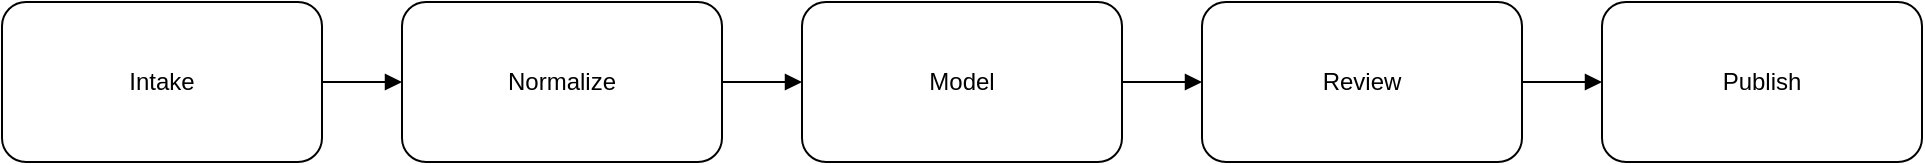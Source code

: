 <mxGraphModel dx="735" dy="585" grid="1" gridSize="10" guides="1" tooltips="1" connect="1" arrows="1" fold="1" page="1" pageScale="1" pageWidth="2336" pageHeight="1654" math="0" shadow="0">
  <root>
    <mxCell id="0" />
    <mxCell id="1" parent="0" />
    <mxCell id="2" value="Intake" style="rounded=1;whiteSpace=wrap;html=1;" vertex="1" parent="1">
      <mxGeometry x="40" y="120" width="160" height="80" as="geometry" />
    </mxCell>
    <mxCell id="3" value="Normalize" style="rounded=1;whiteSpace=wrap;html=1;" vertex="1" parent="1">
      <mxGeometry x="240" y="120" width="160" height="80" as="geometry" />
    </mxCell>
    <mxCell id="4" value="Model" style="rounded=1;whiteSpace=wrap;html=1;" vertex="1" parent="1">
      <mxGeometry x="440" y="120" width="160" height="80" as="geometry" />
    </mxCell>
    <mxCell id="5" value="Review" style="rounded=1;whiteSpace=wrap;html=1;" vertex="1" parent="1">
      <mxGeometry x="640" y="120" width="160" height="80" as="geometry" />
    </mxCell>
    <mxCell id="6" value="Publish" style="rounded=1;whiteSpace=wrap;html=1;" vertex="1" parent="1">
      <mxGeometry x="840" y="120" width="160" height="80" as="geometry" />
    </mxCell>
    <mxCell id="8" style="edgeStyle=elbowEdgeStyle;endArrow=block;html=1;" edge="1" parent="1" source="2" target="3">
      <mxGeometry relative="1" as="geometry" />
    </mxCell>
    <mxCell id="9" style="edgeStyle=elbowEdgeStyle;endArrow=block;html=1;" edge="1" parent="1" source="3" target="4">
      <mxGeometry relative="1" as="geometry" />
    </mxCell>
    <mxCell id="10" style="edgeStyle=elbowEdgeStyle;endArrow=block;html=1;" edge="1" parent="1" source="4" target="5">
      <mxGeometry relative="1" as="geometry" />
    </mxCell>
    <mxCell id="11" style="edgeStyle=elbowEdgeStyle;endArrow=block;html=1;" edge="1" parent="1" source="5" target="6">
      <mxGeometry relative="1" as="geometry" />
    </mxCell>
  </root>
</mxGraphModel>
